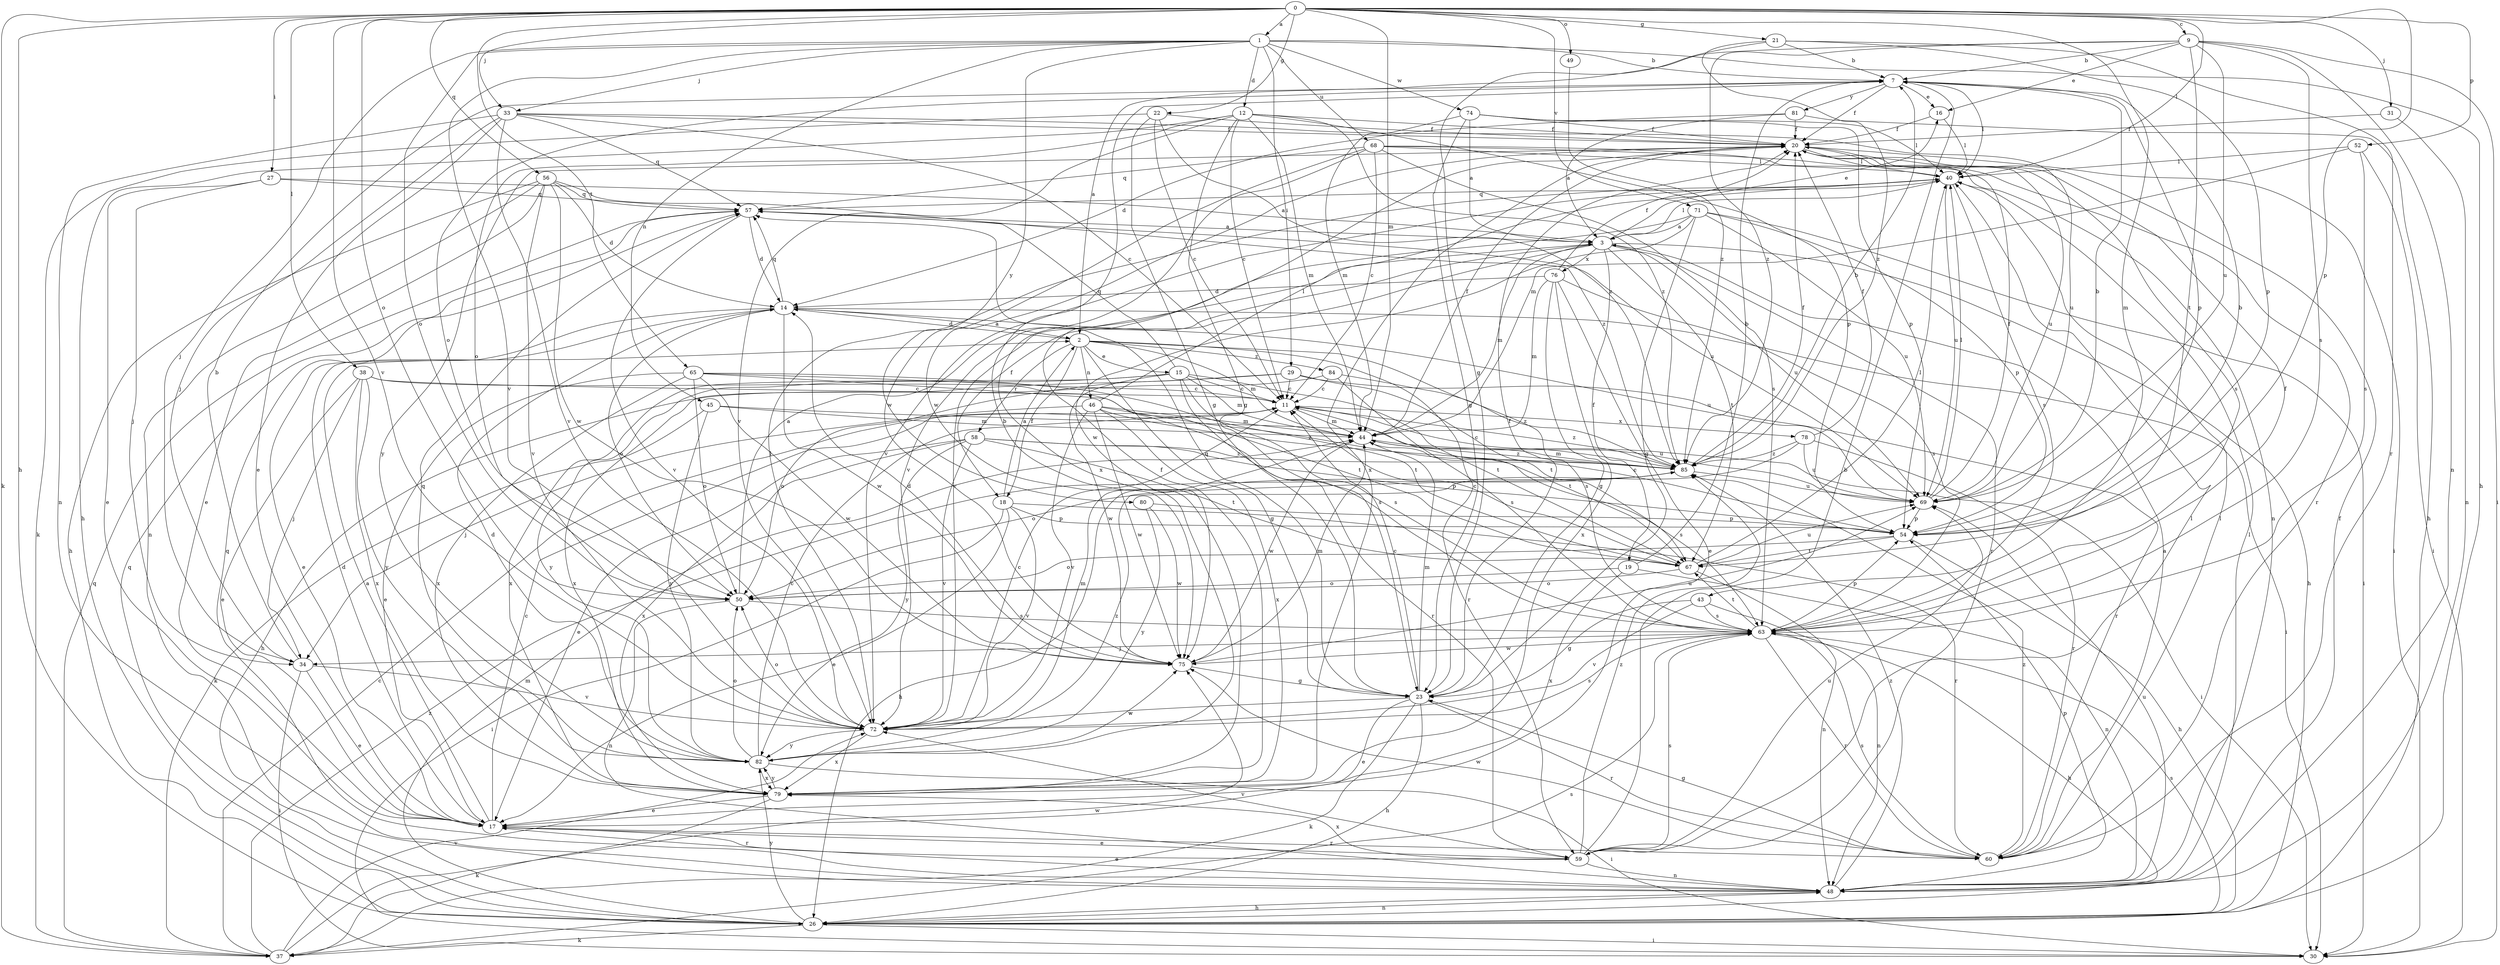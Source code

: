 strict digraph  {
0;
1;
2;
3;
7;
9;
11;
12;
14;
15;
16;
17;
18;
19;
20;
21;
22;
23;
26;
27;
29;
30;
31;
33;
34;
37;
38;
40;
43;
44;
45;
46;
48;
49;
50;
52;
54;
56;
57;
58;
59;
60;
63;
65;
67;
68;
69;
71;
72;
74;
75;
76;
78;
79;
80;
81;
82;
84;
85;
0 -> 1  [label=a];
0 -> 9  [label=c];
0 -> 21  [label=g];
0 -> 22  [label=g];
0 -> 26  [label=h];
0 -> 27  [label=i];
0 -> 31  [label=j];
0 -> 33  [label=j];
0 -> 37  [label=k];
0 -> 38  [label=l];
0 -> 40  [label=l];
0 -> 43  [label=m];
0 -> 44  [label=m];
0 -> 49  [label=o];
0 -> 50  [label=o];
0 -> 52  [label=p];
0 -> 54  [label=p];
0 -> 56  [label=q];
0 -> 65  [label=t];
0 -> 71  [label=v];
0 -> 72  [label=v];
1 -> 7  [label=b];
1 -> 12  [label=d];
1 -> 26  [label=h];
1 -> 29  [label=i];
1 -> 33  [label=j];
1 -> 34  [label=j];
1 -> 45  [label=n];
1 -> 50  [label=o];
1 -> 68  [label=u];
1 -> 72  [label=v];
1 -> 74  [label=w];
1 -> 80  [label=y];
2 -> 14  [label=d];
2 -> 15  [label=e];
2 -> 18  [label=f];
2 -> 23  [label=g];
2 -> 44  [label=m];
2 -> 46  [label=n];
2 -> 58  [label=r];
2 -> 59  [label=r];
2 -> 63  [label=s];
2 -> 84  [label=z];
3 -> 16  [label=e];
3 -> 18  [label=f];
3 -> 19  [label=f];
3 -> 26  [label=h];
3 -> 40  [label=l];
3 -> 44  [label=m];
3 -> 59  [label=r];
3 -> 67  [label=t];
3 -> 69  [label=u];
3 -> 72  [label=v];
3 -> 76  [label=x];
7 -> 16  [label=e];
7 -> 20  [label=f];
7 -> 40  [label=l];
7 -> 50  [label=o];
7 -> 54  [label=p];
7 -> 81  [label=y];
9 -> 2  [label=a];
9 -> 7  [label=b];
9 -> 16  [label=e];
9 -> 30  [label=i];
9 -> 48  [label=n];
9 -> 63  [label=s];
9 -> 67  [label=t];
9 -> 69  [label=u];
9 -> 85  [label=z];
11 -> 44  [label=m];
11 -> 78  [label=x];
11 -> 85  [label=z];
12 -> 11  [label=c];
12 -> 20  [label=f];
12 -> 23  [label=g];
12 -> 26  [label=h];
12 -> 44  [label=m];
12 -> 50  [label=o];
12 -> 54  [label=p];
12 -> 72  [label=v];
12 -> 85  [label=z];
14 -> 2  [label=a];
14 -> 17  [label=e];
14 -> 30  [label=i];
14 -> 50  [label=o];
14 -> 57  [label=q];
14 -> 69  [label=u];
14 -> 75  [label=w];
15 -> 11  [label=c];
15 -> 44  [label=m];
15 -> 57  [label=q];
15 -> 59  [label=r];
15 -> 63  [label=s];
15 -> 67  [label=t];
15 -> 75  [label=w];
15 -> 79  [label=x];
15 -> 82  [label=y];
16 -> 20  [label=f];
16 -> 40  [label=l];
17 -> 2  [label=a];
17 -> 11  [label=c];
17 -> 14  [label=d];
17 -> 59  [label=r];
17 -> 60  [label=r];
18 -> 2  [label=a];
18 -> 17  [label=e];
18 -> 30  [label=i];
18 -> 54  [label=p];
18 -> 60  [label=r];
18 -> 72  [label=v];
19 -> 7  [label=b];
19 -> 48  [label=n];
19 -> 50  [label=o];
19 -> 79  [label=x];
20 -> 30  [label=i];
20 -> 40  [label=l];
20 -> 63  [label=s];
20 -> 69  [label=u];
20 -> 75  [label=w];
20 -> 79  [label=x];
20 -> 82  [label=y];
21 -> 7  [label=b];
21 -> 23  [label=g];
21 -> 54  [label=p];
21 -> 60  [label=r];
21 -> 85  [label=z];
22 -> 11  [label=c];
22 -> 20  [label=f];
22 -> 23  [label=g];
22 -> 37  [label=k];
22 -> 85  [label=z];
23 -> 11  [label=c];
23 -> 17  [label=e];
23 -> 20  [label=f];
23 -> 26  [label=h];
23 -> 37  [label=k];
23 -> 44  [label=m];
23 -> 57  [label=q];
23 -> 60  [label=r];
23 -> 72  [label=v];
26 -> 30  [label=i];
26 -> 37  [label=k];
26 -> 44  [label=m];
26 -> 48  [label=n];
26 -> 57  [label=q];
26 -> 63  [label=s];
26 -> 82  [label=y];
27 -> 3  [label=a];
27 -> 17  [label=e];
27 -> 34  [label=j];
27 -> 57  [label=q];
29 -> 11  [label=c];
29 -> 50  [label=o];
29 -> 60  [label=r];
29 -> 67  [label=t];
29 -> 79  [label=x];
31 -> 20  [label=f];
31 -> 48  [label=n];
33 -> 11  [label=c];
33 -> 17  [label=e];
33 -> 20  [label=f];
33 -> 34  [label=j];
33 -> 48  [label=n];
33 -> 57  [label=q];
33 -> 69  [label=u];
33 -> 72  [label=v];
34 -> 7  [label=b];
34 -> 17  [label=e];
34 -> 30  [label=i];
34 -> 72  [label=v];
37 -> 11  [label=c];
37 -> 57  [label=q];
37 -> 63  [label=s];
37 -> 72  [label=v];
37 -> 75  [label=w];
37 -> 85  [label=z];
38 -> 11  [label=c];
38 -> 17  [label=e];
38 -> 34  [label=j];
38 -> 67  [label=t];
38 -> 79  [label=x];
38 -> 82  [label=y];
40 -> 57  [label=q];
40 -> 63  [label=s];
40 -> 69  [label=u];
40 -> 72  [label=v];
43 -> 23  [label=g];
43 -> 48  [label=n];
43 -> 63  [label=s];
43 -> 72  [label=v];
44 -> 20  [label=f];
44 -> 30  [label=i];
44 -> 63  [label=s];
44 -> 75  [label=w];
44 -> 85  [label=z];
45 -> 37  [label=k];
45 -> 44  [label=m];
45 -> 69  [label=u];
45 -> 82  [label=y];
46 -> 34  [label=j];
46 -> 40  [label=l];
46 -> 44  [label=m];
46 -> 67  [label=t];
46 -> 72  [label=v];
46 -> 75  [label=w];
46 -> 79  [label=x];
46 -> 85  [label=z];
48 -> 17  [label=e];
48 -> 20  [label=f];
48 -> 26  [label=h];
48 -> 40  [label=l];
48 -> 54  [label=p];
48 -> 57  [label=q];
48 -> 69  [label=u];
48 -> 85  [label=z];
49 -> 85  [label=z];
50 -> 3  [label=a];
50 -> 48  [label=n];
50 -> 63  [label=s];
52 -> 30  [label=i];
52 -> 40  [label=l];
52 -> 44  [label=m];
52 -> 63  [label=s];
54 -> 7  [label=b];
54 -> 11  [label=c];
54 -> 26  [label=h];
54 -> 50  [label=o];
54 -> 67  [label=t];
56 -> 14  [label=d];
56 -> 17  [label=e];
56 -> 26  [label=h];
56 -> 48  [label=n];
56 -> 57  [label=q];
56 -> 72  [label=v];
56 -> 75  [label=w];
56 -> 85  [label=z];
57 -> 3  [label=a];
57 -> 14  [label=d];
57 -> 69  [label=u];
57 -> 72  [label=v];
58 -> 17  [label=e];
58 -> 54  [label=p];
58 -> 67  [label=t];
58 -> 72  [label=v];
58 -> 79  [label=x];
58 -> 82  [label=y];
58 -> 85  [label=z];
59 -> 7  [label=b];
59 -> 17  [label=e];
59 -> 40  [label=l];
59 -> 48  [label=n];
59 -> 63  [label=s];
59 -> 69  [label=u];
59 -> 72  [label=v];
59 -> 79  [label=x];
59 -> 85  [label=z];
60 -> 3  [label=a];
60 -> 23  [label=g];
60 -> 40  [label=l];
60 -> 63  [label=s];
60 -> 75  [label=w];
60 -> 85  [label=z];
63 -> 20  [label=f];
63 -> 26  [label=h];
63 -> 34  [label=j];
63 -> 54  [label=p];
63 -> 60  [label=r];
63 -> 67  [label=t];
63 -> 75  [label=w];
65 -> 11  [label=c];
65 -> 17  [label=e];
65 -> 50  [label=o];
65 -> 63  [label=s];
65 -> 67  [label=t];
65 -> 75  [label=w];
65 -> 79  [label=x];
67 -> 11  [label=c];
67 -> 40  [label=l];
67 -> 48  [label=n];
67 -> 50  [label=o];
67 -> 69  [label=u];
68 -> 11  [label=c];
68 -> 40  [label=l];
68 -> 48  [label=n];
68 -> 57  [label=q];
68 -> 60  [label=r];
68 -> 63  [label=s];
68 -> 75  [label=w];
68 -> 79  [label=x];
69 -> 7  [label=b];
69 -> 20  [label=f];
69 -> 40  [label=l];
69 -> 54  [label=p];
71 -> 3  [label=a];
71 -> 23  [label=g];
71 -> 30  [label=i];
71 -> 54  [label=p];
71 -> 69  [label=u];
71 -> 72  [label=v];
71 -> 75  [label=w];
72 -> 11  [label=c];
72 -> 40  [label=l];
72 -> 44  [label=m];
72 -> 50  [label=o];
72 -> 63  [label=s];
72 -> 79  [label=x];
72 -> 82  [label=y];
74 -> 3  [label=a];
74 -> 20  [label=f];
74 -> 23  [label=g];
74 -> 40  [label=l];
74 -> 44  [label=m];
74 -> 54  [label=p];
75 -> 14  [label=d];
75 -> 23  [label=g];
75 -> 44  [label=m];
75 -> 69  [label=u];
76 -> 14  [label=d];
76 -> 17  [label=e];
76 -> 20  [label=f];
76 -> 23  [label=g];
76 -> 44  [label=m];
76 -> 63  [label=s];
76 -> 79  [label=x];
78 -> 20  [label=f];
78 -> 50  [label=o];
78 -> 60  [label=r];
78 -> 69  [label=u];
78 -> 85  [label=z];
79 -> 17  [label=e];
79 -> 20  [label=f];
79 -> 37  [label=k];
79 -> 82  [label=y];
80 -> 54  [label=p];
80 -> 75  [label=w];
80 -> 82  [label=y];
81 -> 3  [label=a];
81 -> 14  [label=d];
81 -> 20  [label=f];
81 -> 26  [label=h];
82 -> 7  [label=b];
82 -> 11  [label=c];
82 -> 14  [label=d];
82 -> 30  [label=i];
82 -> 50  [label=o];
82 -> 57  [label=q];
82 -> 75  [label=w];
82 -> 79  [label=x];
82 -> 85  [label=z];
84 -> 11  [label=c];
84 -> 26  [label=h];
84 -> 63  [label=s];
84 -> 85  [label=z];
85 -> 7  [label=b];
85 -> 11  [label=c];
85 -> 20  [label=f];
85 -> 26  [label=h];
85 -> 44  [label=m];
85 -> 69  [label=u];
}
